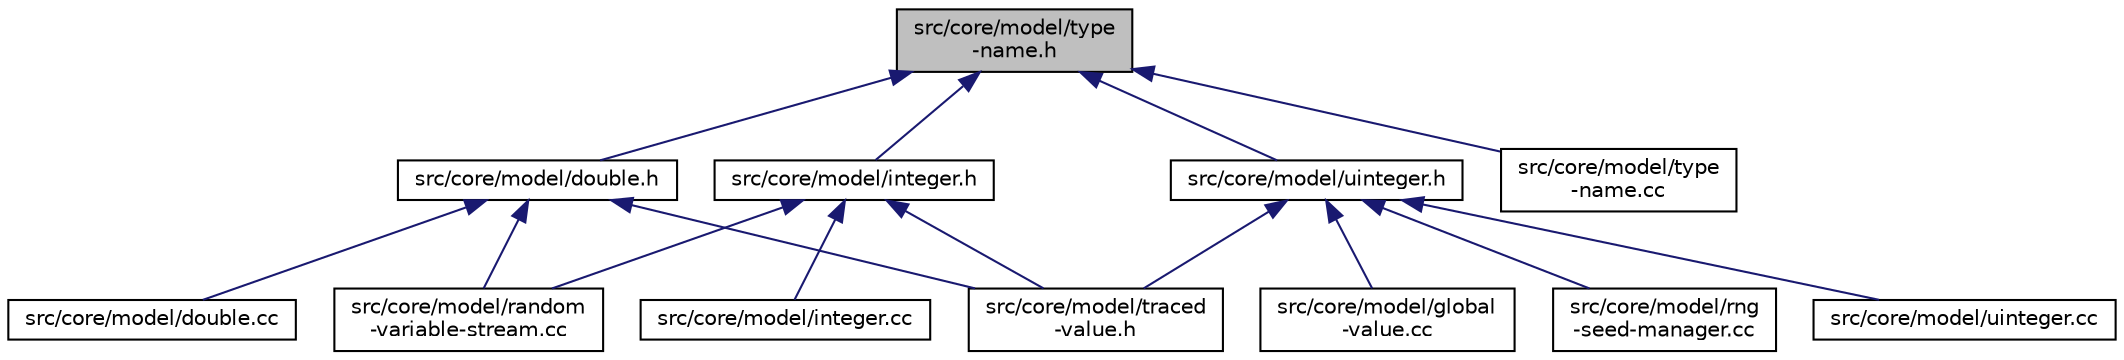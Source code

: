 digraph "src/core/model/type-name.h"
{
 // LATEX_PDF_SIZE
  edge [fontname="Helvetica",fontsize="10",labelfontname="Helvetica",labelfontsize="10"];
  node [fontname="Helvetica",fontsize="10",shape=record];
  Node1 [label="src/core/model/type\l-name.h",height=0.2,width=0.4,color="black", fillcolor="grey75", style="filled", fontcolor="black",tooltip="ns3::TypeNameGet() function declarations."];
  Node1 -> Node2 [dir="back",color="midnightblue",fontsize="10",style="solid",fontname="Helvetica"];
  Node2 [label="src/core/model/double.h",height=0.2,width=0.4,color="black", fillcolor="white", style="filled",URL="$double_8h.html",tooltip="ns3::DoubleValue attribute value declarations and template implementations."];
  Node2 -> Node3 [dir="back",color="midnightblue",fontsize="10",style="solid",fontname="Helvetica"];
  Node3 [label="src/core/model/double.cc",height=0.2,width=0.4,color="black", fillcolor="white", style="filled",URL="$double_8cc.html",tooltip="ns3::DoubleValue attribute value implementation."];
  Node2 -> Node4 [dir="back",color="midnightblue",fontsize="10",style="solid",fontname="Helvetica"];
  Node4 [label="src/core/model/random\l-variable-stream.cc",height=0.2,width=0.4,color="black", fillcolor="white", style="filled",URL="$random-variable-stream_8cc.html",tooltip="ns3::RandomVariableStream and related implementations"];
  Node2 -> Node5 [dir="back",color="midnightblue",fontsize="10",style="solid",fontname="Helvetica"];
  Node5 [label="src/core/model/traced\l-value.h",height=0.2,width=0.4,color="black", fillcolor="white", style="filled",URL="$traced-value_8h.html",tooltip="ns3::TracedValue declaration and template implementation."];
  Node1 -> Node6 [dir="back",color="midnightblue",fontsize="10",style="solid",fontname="Helvetica"];
  Node6 [label="src/core/model/integer.h",height=0.2,width=0.4,color="black", fillcolor="white", style="filled",URL="$integer_8h.html",tooltip="ns3::IntegerValue attribute value declarations and template implementations."];
  Node6 -> Node7 [dir="back",color="midnightblue",fontsize="10",style="solid",fontname="Helvetica"];
  Node7 [label="src/core/model/integer.cc",height=0.2,width=0.4,color="black", fillcolor="white", style="filled",URL="$integer_8cc.html",tooltip="ns3::MakeIntegerChecker implementation."];
  Node6 -> Node4 [dir="back",color="midnightblue",fontsize="10",style="solid",fontname="Helvetica"];
  Node6 -> Node5 [dir="back",color="midnightblue",fontsize="10",style="solid",fontname="Helvetica"];
  Node1 -> Node8 [dir="back",color="midnightblue",fontsize="10",style="solid",fontname="Helvetica"];
  Node8 [label="src/core/model/type\l-name.cc",height=0.2,width=0.4,color="black", fillcolor="white", style="filled",URL="$type-name_8cc.html",tooltip="ns3::TypeNameGet() function implementations."];
  Node1 -> Node9 [dir="back",color="midnightblue",fontsize="10",style="solid",fontname="Helvetica"];
  Node9 [label="src/core/model/uinteger.h",height=0.2,width=0.4,color="black", fillcolor="white", style="filled",URL="$uinteger_8h.html",tooltip="ns3::UintegerValue attribute value declarations and template implementations."];
  Node9 -> Node10 [dir="back",color="midnightblue",fontsize="10",style="solid",fontname="Helvetica"];
  Node10 [label="src/core/model/global\l-value.cc",height=0.2,width=0.4,color="black", fillcolor="white", style="filled",URL="$global-value_8cc.html",tooltip="ns3::GlobalValue implementation."];
  Node9 -> Node11 [dir="back",color="midnightblue",fontsize="10",style="solid",fontname="Helvetica"];
  Node11 [label="src/core/model/rng\l-seed-manager.cc",height=0.2,width=0.4,color="black", fillcolor="white", style="filled",URL="$rng-seed-manager_8cc.html",tooltip="ns3::RngSeedManager implementation."];
  Node9 -> Node5 [dir="back",color="midnightblue",fontsize="10",style="solid",fontname="Helvetica"];
  Node9 -> Node12 [dir="back",color="midnightblue",fontsize="10",style="solid",fontname="Helvetica"];
  Node12 [label="src/core/model/uinteger.cc",height=0.2,width=0.4,color="black", fillcolor="white", style="filled",URL="$uinteger_8cc.html",tooltip="ns3::UintegerValue attribute value implementations."];
}
